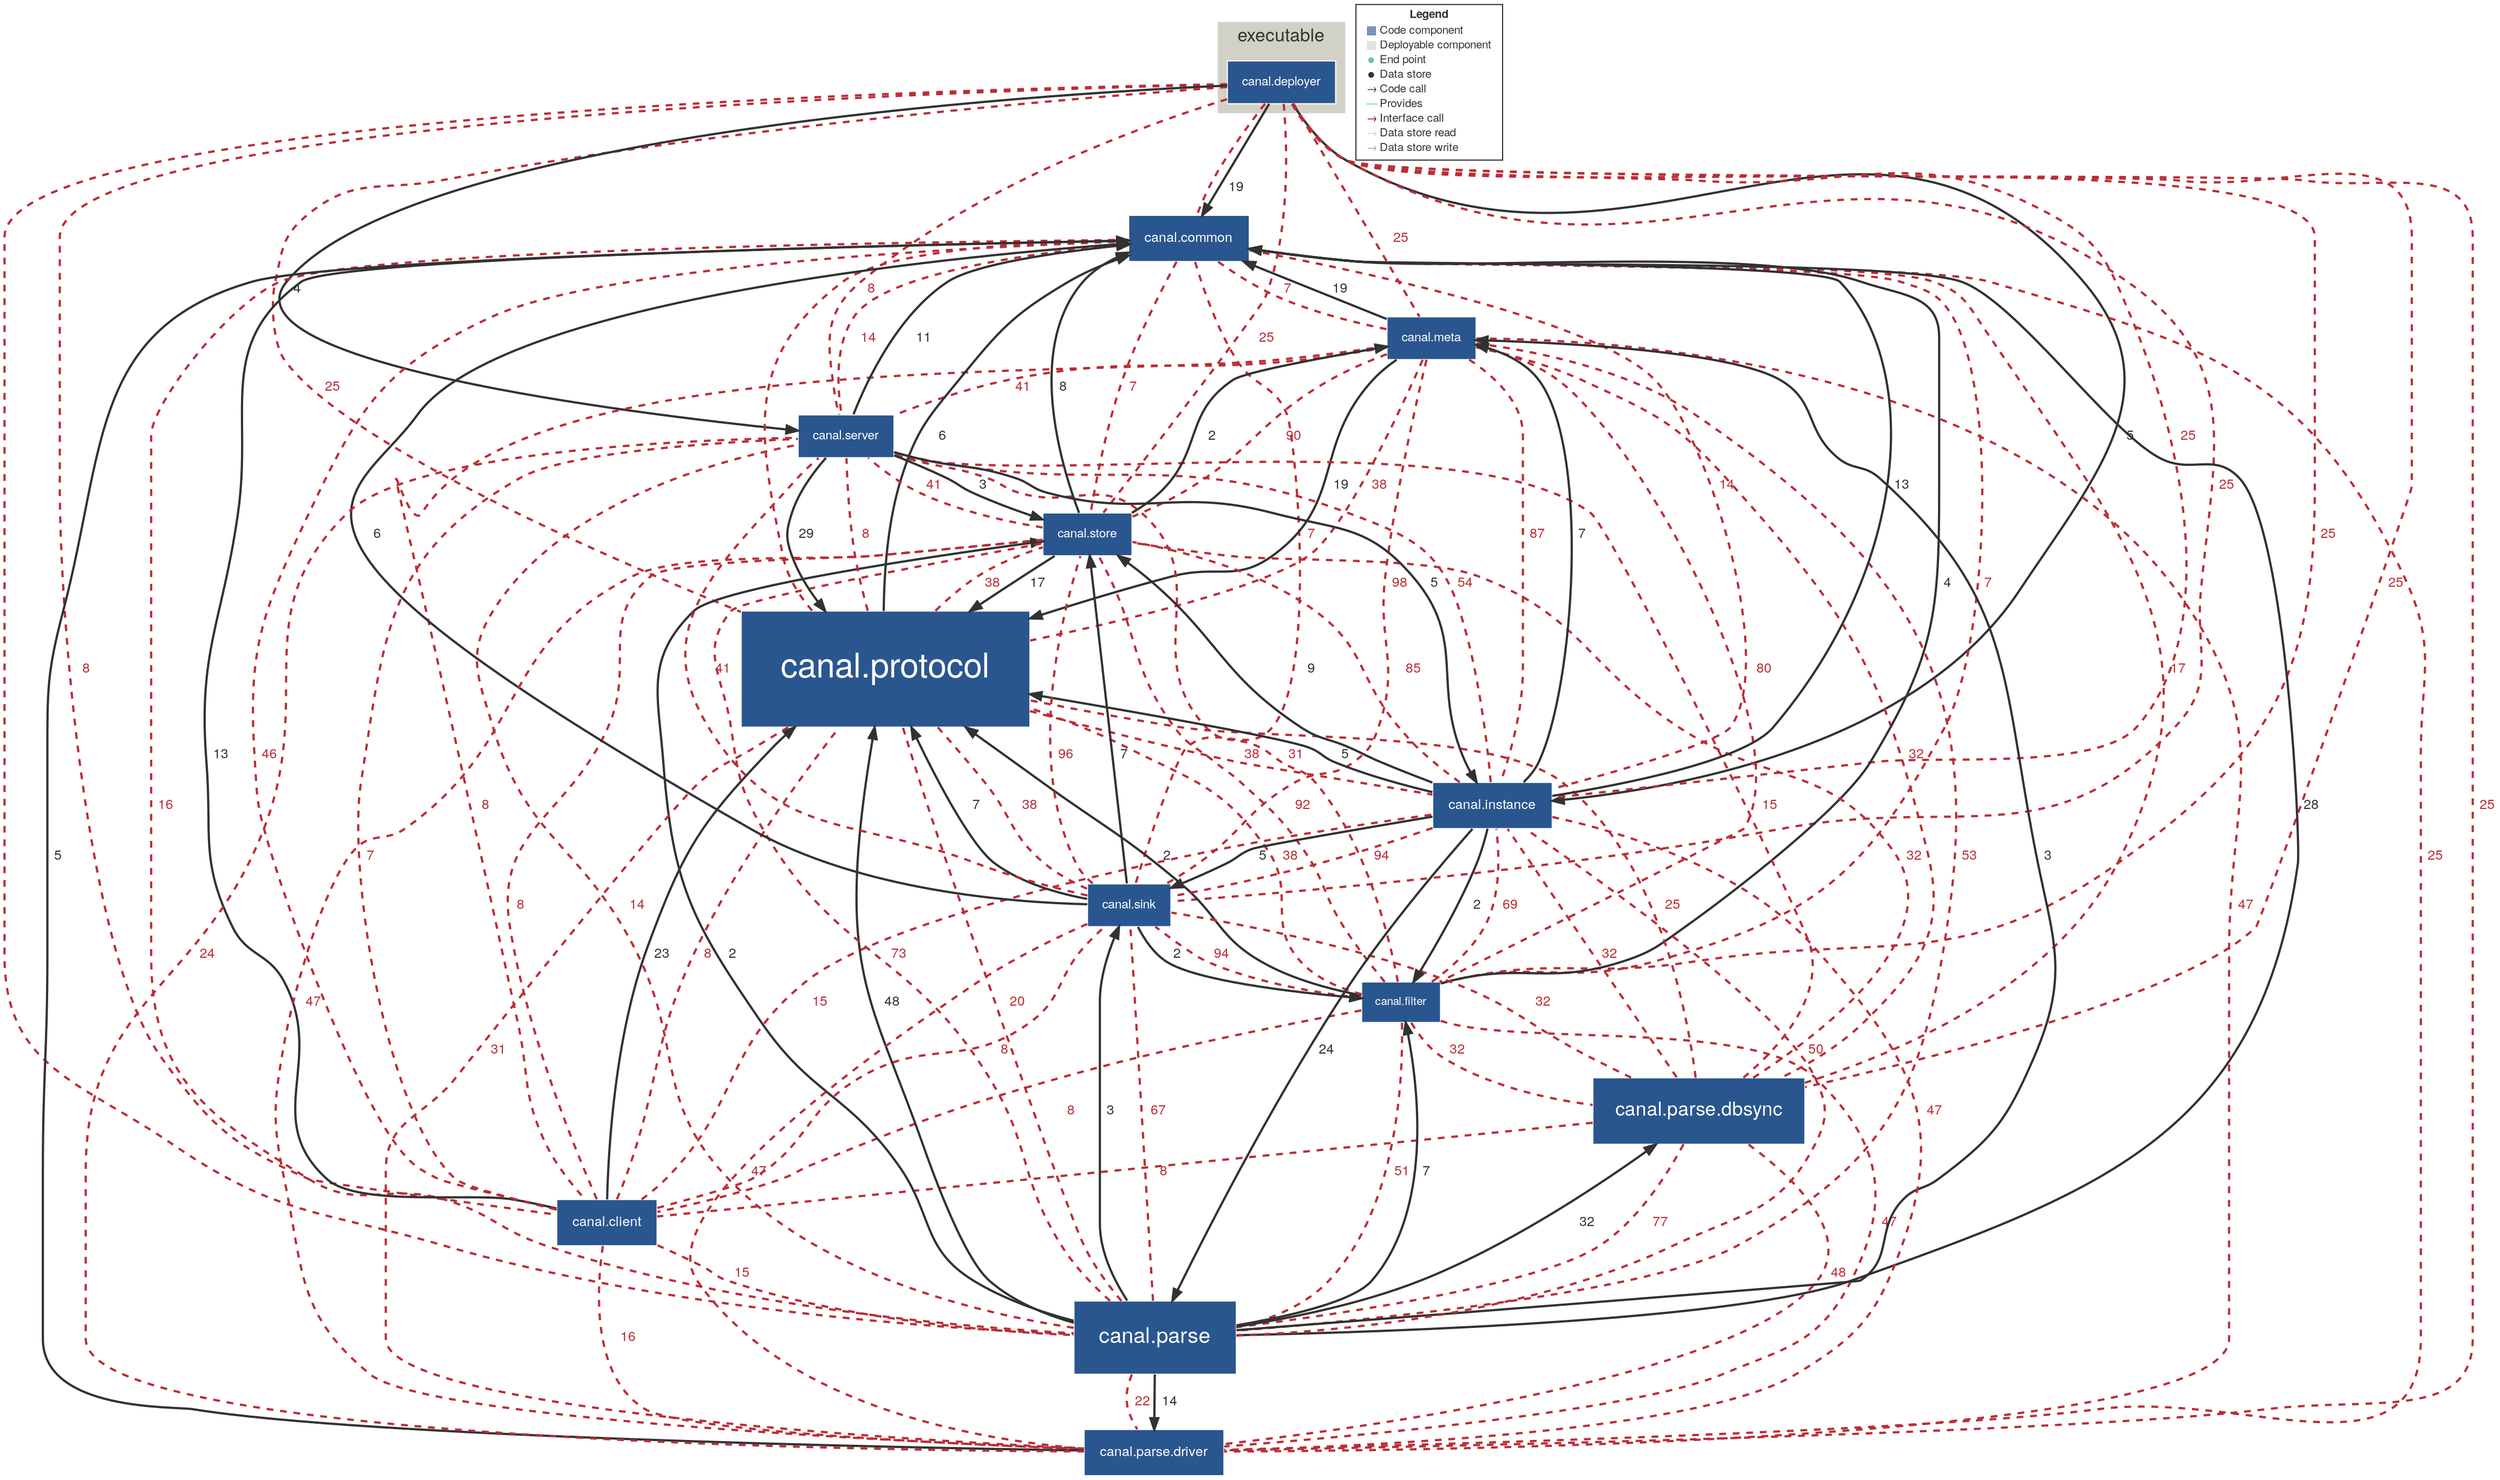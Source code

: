 digraph "Graph" {
compound=true
rankdir=TD
subgraph "cluster-com.alibaba.otter:canal.deployer" {
style="filled"
color="#D2D1C7"
fontname="Helvetica Neue"
fontsize="16"
fontcolor="#323232"
label="executable"
"com.alibaba.otter:canal.deployer@com.alibaba.otter:canal.deployer" [ shape="box" style="filled" fillcolor="#2A568F" penwidth="1" color="#FFFFFF" fontname="Helvetica Neue" fontcolor="#FFFFFF" fontsize="11" margin="0.176" label="canal.deployer" ]
}
"com.alibaba.otter:canal.common@NOT_DEPLOYED" [ shape="box" style="filled" fillcolor="#2A568F" penwidth="1" color="#FFFFFF" fontname="Helvetica Neue" fontcolor="#FFFFFF" fontsize="12" margin="0.192" label="canal.common" ]
"com.alibaba.otter:canal.meta@NOT_DEPLOYED" [ shape="box" style="filled" fillcolor="#2A568F" penwidth="1" color="#FFFFFF" fontname="Helvetica Neue" fontcolor="#FFFFFF" fontsize="11" margin="0.176" label="canal.meta" ]
"com.alibaba.otter:canal.filter@NOT_DEPLOYED" [ shape="box" style="filled" fillcolor="#2A568F" penwidth="1" color="#FFFFFF" fontname="Helvetica Neue" fontcolor="#FFFFFF" fontsize="10" margin="0.16" label="canal.filter" ]
"com.alibaba.otter:canal.parse.dbsync@NOT_DEPLOYED" [ shape="box" style="filled" fillcolor="#2A568F" penwidth="1" color="#FFFFFF" fontname="Helvetica Neue" fontcolor="#FFFFFF" fontsize="17" margin="0.272" label="canal.parse.dbsync" ]
"com.alibaba.otter:canal.client@NOT_DEPLOYED" [ shape="box" style="filled" fillcolor="#2A568F" penwidth="1" color="#FFFFFF" fontname="Helvetica Neue" fontcolor="#FFFFFF" fontsize="12" margin="0.192" label="canal.client" ]
"com.alibaba.otter:canal.parse@NOT_DEPLOYED" [ shape="box" style="filled" fillcolor="#2A568F" penwidth="1" color="#FFFFFF" fontname="Helvetica Neue" fontcolor="#FFFFFF" fontsize="19" margin="0.304" label="canal.parse" ]
"com.alibaba.otter:canal.protocol@NOT_DEPLOYED" [ shape="box" style="filled" fillcolor="#2A568F" penwidth="1" color="#FFFFFF" fontname="Helvetica Neue" fontcolor="#FFFFFF" fontsize="30" margin="0.48" label="canal.protocol" ]
"com.alibaba.otter:canal.instance@NOT_DEPLOYED" [ shape="box" style="filled" fillcolor="#2A568F" penwidth="1" color="#FFFFFF" fontname="Helvetica Neue" fontcolor="#FFFFFF" fontsize="12" margin="0.192" label="canal.instance" ]
"com.alibaba.otter:canal.sink@NOT_DEPLOYED" [ shape="box" style="filled" fillcolor="#2A568F" penwidth="1" color="#FFFFFF" fontname="Helvetica Neue" fontcolor="#FFFFFF" fontsize="11" margin="0.176" label="canal.sink" ]
"com.alibaba.otter:canal.store@NOT_DEPLOYED" [ shape="box" style="filled" fillcolor="#2A568F" penwidth="1" color="#FFFFFF" fontname="Helvetica Neue" fontcolor="#FFFFFF" fontsize="11" margin="0.176" label="canal.store" ]
"com.alibaba.otter:canal.parse.driver@NOT_DEPLOYED" [ shape="box" style="filled" fillcolor="#2A568F" penwidth="1" color="#FFFFFF" fontname="Helvetica Neue" fontcolor="#FFFFFF" fontsize="12" margin="0.192" label="canal.parse.driver" ]
"com.alibaba.otter:canal.server@NOT_DEPLOYED" [ shape="box" style="filled" fillcolor="#2A568F" penwidth="1" color="#FFFFFF" fontname="Helvetica Neue" fontcolor="#FFFFFF" fontsize="11" margin="0.176" label="canal.server" ]
"com.alibaba.otter:canal.deployer@com.alibaba.otter:canal.deployer" -> "com.alibaba.otter:canal.common@NOT_DEPLOYED" [ penwidth="2" color="#323232" fontcolor="#323232" fontname="Helvetica Neue" fontsize="12" label="  19" ]
"com.alibaba.otter:canal.deployer@com.alibaba.otter:canal.deployer" -> "com.alibaba.otter:canal.instance@NOT_DEPLOYED" [ penwidth="2" color="#323232" fontcolor="#323232" fontname="Helvetica Neue" fontsize="12" label="  5" ]
"com.alibaba.otter:canal.deployer@com.alibaba.otter:canal.deployer" -> "com.alibaba.otter:canal.server@NOT_DEPLOYED" [ penwidth="2" color="#323232" fontcolor="#323232" fontname="Helvetica Neue" fontsize="12" label="  4" ]
"com.alibaba.otter:canal.meta@NOT_DEPLOYED" -> "com.alibaba.otter:canal.common@NOT_DEPLOYED" [ penwidth="2" color="#323232" fontcolor="#323232" fontname="Helvetica Neue" fontsize="12" label="  19" ]
"com.alibaba.otter:canal.meta@NOT_DEPLOYED" -> "com.alibaba.otter:canal.protocol@NOT_DEPLOYED" [ penwidth="2" color="#323232" fontcolor="#323232" fontname="Helvetica Neue" fontsize="12" label="  19" ]
"com.alibaba.otter:canal.filter@NOT_DEPLOYED" -> "com.alibaba.otter:canal.common@NOT_DEPLOYED" [ penwidth="2" color="#323232" fontcolor="#323232" fontname="Helvetica Neue" fontsize="12" label="  4" ]
"com.alibaba.otter:canal.filter@NOT_DEPLOYED" -> "com.alibaba.otter:canal.protocol@NOT_DEPLOYED" [ penwidth="2" color="#323232" fontcolor="#323232" fontname="Helvetica Neue" fontsize="12" label="  2" ]
"com.alibaba.otter:canal.client@NOT_DEPLOYED" -> "com.alibaba.otter:canal.common@NOT_DEPLOYED" [ penwidth="2" color="#323232" fontcolor="#323232" fontname="Helvetica Neue" fontsize="12" label="  13" ]
"com.alibaba.otter:canal.client@NOT_DEPLOYED" -> "com.alibaba.otter:canal.protocol@NOT_DEPLOYED" [ penwidth="2" color="#323232" fontcolor="#323232" fontname="Helvetica Neue" fontsize="12" label="  23" ]
"com.alibaba.otter:canal.parse@NOT_DEPLOYED" -> "com.alibaba.otter:canal.common@NOT_DEPLOYED" [ penwidth="2" color="#323232" fontcolor="#323232" fontname="Helvetica Neue" fontsize="12" label="  28" ]
"com.alibaba.otter:canal.parse@NOT_DEPLOYED" -> "com.alibaba.otter:canal.meta@NOT_DEPLOYED" [ penwidth="2" color="#323232" fontcolor="#323232" fontname="Helvetica Neue" fontsize="12" label="  3" ]
"com.alibaba.otter:canal.parse@NOT_DEPLOYED" -> "com.alibaba.otter:canal.filter@NOT_DEPLOYED" [ penwidth="2" color="#323232" fontcolor="#323232" fontname="Helvetica Neue" fontsize="12" label="  7" ]
"com.alibaba.otter:canal.parse@NOT_DEPLOYED" -> "com.alibaba.otter:canal.parse.dbsync@NOT_DEPLOYED" [ penwidth="2" color="#323232" fontcolor="#323232" fontname="Helvetica Neue" fontsize="12" label="  32" ]
"com.alibaba.otter:canal.parse@NOT_DEPLOYED" -> "com.alibaba.otter:canal.protocol@NOT_DEPLOYED" [ penwidth="2" color="#323232" fontcolor="#323232" fontname="Helvetica Neue" fontsize="12" label="  48" ]
"com.alibaba.otter:canal.parse@NOT_DEPLOYED" -> "com.alibaba.otter:canal.sink@NOT_DEPLOYED" [ penwidth="2" color="#323232" fontcolor="#323232" fontname="Helvetica Neue" fontsize="12" label="  3" ]
"com.alibaba.otter:canal.parse@NOT_DEPLOYED" -> "com.alibaba.otter:canal.store@NOT_DEPLOYED" [ penwidth="2" color="#323232" fontcolor="#323232" fontname="Helvetica Neue" fontsize="12" label="  2" ]
"com.alibaba.otter:canal.parse@NOT_DEPLOYED" -> "com.alibaba.otter:canal.parse.driver@NOT_DEPLOYED" [ penwidth="2" color="#323232" fontcolor="#323232" fontname="Helvetica Neue" fontsize="12" label="  14" ]
"com.alibaba.otter:canal.protocol@NOT_DEPLOYED" -> "com.alibaba.otter:canal.common@NOT_DEPLOYED" [ penwidth="2" color="#323232" fontcolor="#323232" fontname="Helvetica Neue" fontsize="12" label="  6" ]
"com.alibaba.otter:canal.instance@NOT_DEPLOYED" -> "com.alibaba.otter:canal.common@NOT_DEPLOYED" [ penwidth="2" color="#323232" fontcolor="#323232" fontname="Helvetica Neue" fontsize="12" label="  13" ]
"com.alibaba.otter:canal.instance@NOT_DEPLOYED" -> "com.alibaba.otter:canal.meta@NOT_DEPLOYED" [ penwidth="2" color="#323232" fontcolor="#323232" fontname="Helvetica Neue" fontsize="12" label="  7" ]
"com.alibaba.otter:canal.instance@NOT_DEPLOYED" -> "com.alibaba.otter:canal.filter@NOT_DEPLOYED" [ penwidth="2" color="#323232" fontcolor="#323232" fontname="Helvetica Neue" fontsize="12" label="  2" ]
"com.alibaba.otter:canal.instance@NOT_DEPLOYED" -> "com.alibaba.otter:canal.parse@NOT_DEPLOYED" [ penwidth="2" color="#323232" fontcolor="#323232" fontname="Helvetica Neue" fontsize="12" label="  24" ]
"com.alibaba.otter:canal.instance@NOT_DEPLOYED" -> "com.alibaba.otter:canal.protocol@NOT_DEPLOYED" [ penwidth="2" color="#323232" fontcolor="#323232" fontname="Helvetica Neue" fontsize="12" label="  5" ]
"com.alibaba.otter:canal.instance@NOT_DEPLOYED" -> "com.alibaba.otter:canal.sink@NOT_DEPLOYED" [ penwidth="2" color="#323232" fontcolor="#323232" fontname="Helvetica Neue" fontsize="12" label="  5" ]
"com.alibaba.otter:canal.instance@NOT_DEPLOYED" -> "com.alibaba.otter:canal.store@NOT_DEPLOYED" [ penwidth="2" color="#323232" fontcolor="#323232" fontname="Helvetica Neue" fontsize="12" label="  9" ]
"com.alibaba.otter:canal.sink@NOT_DEPLOYED" -> "com.alibaba.otter:canal.common@NOT_DEPLOYED" [ penwidth="2" color="#323232" fontcolor="#323232" fontname="Helvetica Neue" fontsize="12" label="  6" ]
"com.alibaba.otter:canal.sink@NOT_DEPLOYED" -> "com.alibaba.otter:canal.filter@NOT_DEPLOYED" [ penwidth="2" color="#323232" fontcolor="#323232" fontname="Helvetica Neue" fontsize="12" label="  2" ]
"com.alibaba.otter:canal.sink@NOT_DEPLOYED" -> "com.alibaba.otter:canal.protocol@NOT_DEPLOYED" [ penwidth="2" color="#323232" fontcolor="#323232" fontname="Helvetica Neue" fontsize="12" label="  7" ]
"com.alibaba.otter:canal.sink@NOT_DEPLOYED" -> "com.alibaba.otter:canal.store@NOT_DEPLOYED" [ penwidth="2" color="#323232" fontcolor="#323232" fontname="Helvetica Neue" fontsize="12" label="  7" ]
"com.alibaba.otter:canal.store@NOT_DEPLOYED" -> "com.alibaba.otter:canal.common@NOT_DEPLOYED" [ penwidth="2" color="#323232" fontcolor="#323232" fontname="Helvetica Neue" fontsize="12" label="  8" ]
"com.alibaba.otter:canal.store@NOT_DEPLOYED" -> "com.alibaba.otter:canal.meta@NOT_DEPLOYED" [ penwidth="2" color="#323232" fontcolor="#323232" fontname="Helvetica Neue" fontsize="12" label="  2" ]
"com.alibaba.otter:canal.store@NOT_DEPLOYED" -> "com.alibaba.otter:canal.protocol@NOT_DEPLOYED" [ penwidth="2" color="#323232" fontcolor="#323232" fontname="Helvetica Neue" fontsize="12" label="  17" ]
"com.alibaba.otter:canal.parse.driver@NOT_DEPLOYED" -> "com.alibaba.otter:canal.common@NOT_DEPLOYED" [ penwidth="2" color="#323232" fontcolor="#323232" fontname="Helvetica Neue" fontsize="12" label="  5" ]
"com.alibaba.otter:canal.server@NOT_DEPLOYED" -> "com.alibaba.otter:canal.common@NOT_DEPLOYED" [ penwidth="2" color="#323232" fontcolor="#323232" fontname="Helvetica Neue" fontsize="12" label="  11" ]
"com.alibaba.otter:canal.server@NOT_DEPLOYED" -> "com.alibaba.otter:canal.protocol@NOT_DEPLOYED" [ penwidth="2" color="#323232" fontcolor="#323232" fontname="Helvetica Neue" fontsize="12" label="  29" ]
"com.alibaba.otter:canal.server@NOT_DEPLOYED" -> "com.alibaba.otter:canal.instance@NOT_DEPLOYED" [ penwidth="2" color="#323232" fontcolor="#323232" fontname="Helvetica Neue" fontsize="12" label="  5" ]
"com.alibaba.otter:canal.server@NOT_DEPLOYED" -> "com.alibaba.otter:canal.store@NOT_DEPLOYED" [ penwidth="2" color="#323232" fontcolor="#323232" fontname="Helvetica Neue" fontsize="12" label="  3" ]
"com.alibaba.otter:canal.deployer@com.alibaba.otter:canal.deployer" -> "com.alibaba.otter:canal.common@NOT_DEPLOYED" [ penwidth="2" color="#bb2d36" fontcolor="#bb2d36" fontname="Helvetica Neue" fontsize="12" arrowhead="both" style="dashed" label="" ]
"com.alibaba.otter:canal.deployer@com.alibaba.otter:canal.deployer" -> "com.alibaba.otter:canal.meta@NOT_DEPLOYED" [ penwidth="2" color="#bb2d36" fontcolor="#bb2d36" fontname="Helvetica Neue" fontsize="12" arrowhead="both" style="dashed" label="  25" ]
"com.alibaba.otter:canal.deployer@com.alibaba.otter:canal.deployer" -> "com.alibaba.otter:canal.filter@NOT_DEPLOYED" [ penwidth="2" color="#bb2d36" fontcolor="#bb2d36" fontname="Helvetica Neue" fontsize="12" arrowhead="both" style="dashed" label="  25" ]
"com.alibaba.otter:canal.deployer@com.alibaba.otter:canal.deployer" -> "com.alibaba.otter:canal.parse.dbsync@NOT_DEPLOYED" [ penwidth="2" color="#bb2d36" fontcolor="#bb2d36" fontname="Helvetica Neue" fontsize="12" arrowhead="both" style="dashed" label="  25" ]
"com.alibaba.otter:canal.deployer@com.alibaba.otter:canal.deployer" -> "com.alibaba.otter:canal.client@NOT_DEPLOYED" [ penwidth="2" color="#bb2d36" fontcolor="#bb2d36" fontname="Helvetica Neue" fontsize="12" arrowhead="both" style="dashed" label="  8" ]
"com.alibaba.otter:canal.deployer@com.alibaba.otter:canal.deployer" -> "com.alibaba.otter:canal.parse@NOT_DEPLOYED" [ penwidth="2" color="#bb2d36" fontcolor="#bb2d36" fontname="Helvetica Neue" fontsize="12" arrowhead="both" style="dashed" label="" ]
"com.alibaba.otter:canal.deployer@com.alibaba.otter:canal.deployer" -> "com.alibaba.otter:canal.protocol@NOT_DEPLOYED" [ penwidth="2" color="#bb2d36" fontcolor="#bb2d36" fontname="Helvetica Neue" fontsize="12" arrowhead="both" style="dashed" label="  25" ]
"com.alibaba.otter:canal.deployer@com.alibaba.otter:canal.deployer" -> "com.alibaba.otter:canal.instance@NOT_DEPLOYED" [ penwidth="2" color="#bb2d36" fontcolor="#bb2d36" fontname="Helvetica Neue" fontsize="12" arrowhead="both" style="dashed" label="  25" ]
"com.alibaba.otter:canal.deployer@com.alibaba.otter:canal.deployer" -> "com.alibaba.otter:canal.sink@NOT_DEPLOYED" [ penwidth="2" color="#bb2d36" fontcolor="#bb2d36" fontname="Helvetica Neue" fontsize="12" arrowhead="both" style="dashed" label="  25" ]
"com.alibaba.otter:canal.deployer@com.alibaba.otter:canal.deployer" -> "com.alibaba.otter:canal.store@NOT_DEPLOYED" [ penwidth="2" color="#bb2d36" fontcolor="#bb2d36" fontname="Helvetica Neue" fontsize="12" arrowhead="both" style="dashed" label="  25" ]
"com.alibaba.otter:canal.deployer@com.alibaba.otter:canal.deployer" -> "com.alibaba.otter:canal.parse.driver@NOT_DEPLOYED" [ penwidth="2" color="#bb2d36" fontcolor="#bb2d36" fontname="Helvetica Neue" fontsize="12" arrowhead="both" style="dashed" label="  25" ]
"com.alibaba.otter:canal.deployer@com.alibaba.otter:canal.deployer" -> "com.alibaba.otter:canal.server@NOT_DEPLOYED" [ penwidth="2" color="#bb2d36" fontcolor="#bb2d36" fontname="Helvetica Neue" fontsize="12" arrowhead="both" style="dashed" label="  8" ]
"com.alibaba.otter:canal.common@NOT_DEPLOYED" -> "com.alibaba.otter:canal.meta@NOT_DEPLOYED" [ penwidth="2" color="#bb2d36" fontcolor="#bb2d36" fontname="Helvetica Neue" fontsize="12" arrowhead="both" style="dashed" label="  7" ]
"com.alibaba.otter:canal.common@NOT_DEPLOYED" -> "com.alibaba.otter:canal.filter@NOT_DEPLOYED" [ penwidth="2" color="#bb2d36" fontcolor="#bb2d36" fontname="Helvetica Neue" fontsize="12" arrowhead="both" style="dashed" label="  7" ]
"com.alibaba.otter:canal.common@NOT_DEPLOYED" -> "com.alibaba.otter:canal.parse.dbsync@NOT_DEPLOYED" [ penwidth="2" color="#bb2d36" fontcolor="#bb2d36" fontname="Helvetica Neue" fontsize="12" arrowhead="both" style="dashed" label="  17" ]
"com.alibaba.otter:canal.common@NOT_DEPLOYED" -> "com.alibaba.otter:canal.client@NOT_DEPLOYED" [ penwidth="2" color="#bb2d36" fontcolor="#bb2d36" fontname="Helvetica Neue" fontsize="12" arrowhead="both" style="dashed" label="  46" ]
"com.alibaba.otter:canal.common@NOT_DEPLOYED" -> "com.alibaba.otter:canal.parse@NOT_DEPLOYED" [ penwidth="2" color="#bb2d36" fontcolor="#bb2d36" fontname="Helvetica Neue" fontsize="12" arrowhead="both" style="dashed" label="  16" ]
"com.alibaba.otter:canal.common@NOT_DEPLOYED" -> "com.alibaba.otter:canal.protocol@NOT_DEPLOYED" [ penwidth="2" color="#bb2d36" fontcolor="#bb2d36" fontname="Helvetica Neue" fontsize="12" arrowhead="both" style="dashed" label="" ]
"com.alibaba.otter:canal.common@NOT_DEPLOYED" -> "com.alibaba.otter:canal.instance@NOT_DEPLOYED" [ penwidth="2" color="#bb2d36" fontcolor="#bb2d36" fontname="Helvetica Neue" fontsize="12" arrowhead="both" style="dashed" label="  14" ]
"com.alibaba.otter:canal.common@NOT_DEPLOYED" -> "com.alibaba.otter:canal.sink@NOT_DEPLOYED" [ penwidth="2" color="#bb2d36" fontcolor="#bb2d36" fontname="Helvetica Neue" fontsize="12" arrowhead="both" style="dashed" label="  7" ]
"com.alibaba.otter:canal.common@NOT_DEPLOYED" -> "com.alibaba.otter:canal.store@NOT_DEPLOYED" [ penwidth="2" color="#bb2d36" fontcolor="#bb2d36" fontname="Helvetica Neue" fontsize="12" arrowhead="both" style="dashed" label="  7" ]
"com.alibaba.otter:canal.common@NOT_DEPLOYED" -> "com.alibaba.otter:canal.parse.driver@NOT_DEPLOYED" [ penwidth="2" color="#bb2d36" fontcolor="#bb2d36" fontname="Helvetica Neue" fontsize="12" arrowhead="both" style="dashed" label="  25" ]
"com.alibaba.otter:canal.common@NOT_DEPLOYED" -> "com.alibaba.otter:canal.server@NOT_DEPLOYED" [ penwidth="2" color="#bb2d36" fontcolor="#bb2d36" fontname="Helvetica Neue" fontsize="12" arrowhead="both" style="dashed" label="  14" ]
"com.alibaba.otter:canal.meta@NOT_DEPLOYED" -> "com.alibaba.otter:canal.filter@NOT_DEPLOYED" [ penwidth="2" color="#bb2d36" fontcolor="#bb2d36" fontname="Helvetica Neue" fontsize="12" arrowhead="both" style="dashed" label="  80" ]
"com.alibaba.otter:canal.meta@NOT_DEPLOYED" -> "com.alibaba.otter:canal.parse.dbsync@NOT_DEPLOYED" [ penwidth="2" color="#bb2d36" fontcolor="#bb2d36" fontname="Helvetica Neue" fontsize="12" arrowhead="both" style="dashed" label="  32" ]
"com.alibaba.otter:canal.meta@NOT_DEPLOYED" -> "com.alibaba.otter:canal.client@NOT_DEPLOYED" [ penwidth="2" color="#bb2d36" fontcolor="#bb2d36" fontname="Helvetica Neue" fontsize="12" arrowhead="both" style="dashed" label="  8" ]
"com.alibaba.otter:canal.meta@NOT_DEPLOYED" -> "com.alibaba.otter:canal.parse@NOT_DEPLOYED" [ penwidth="2" color="#bb2d36" fontcolor="#bb2d36" fontname="Helvetica Neue" fontsize="12" arrowhead="both" style="dashed" label="  53" ]
"com.alibaba.otter:canal.meta@NOT_DEPLOYED" -> "com.alibaba.otter:canal.protocol@NOT_DEPLOYED" [ penwidth="2" color="#bb2d36" fontcolor="#bb2d36" fontname="Helvetica Neue" fontsize="12" arrowhead="both" style="dashed" label="  38" ]
"com.alibaba.otter:canal.meta@NOT_DEPLOYED" -> "com.alibaba.otter:canal.instance@NOT_DEPLOYED" [ penwidth="2" color="#bb2d36" fontcolor="#bb2d36" fontname="Helvetica Neue" fontsize="12" arrowhead="both" style="dashed" label="  87" ]
"com.alibaba.otter:canal.meta@NOT_DEPLOYED" -> "com.alibaba.otter:canal.sink@NOT_DEPLOYED" [ penwidth="2" color="#bb2d36" fontcolor="#bb2d36" fontname="Helvetica Neue" fontsize="12" arrowhead="both" style="dashed" label="  98" ]
"com.alibaba.otter:canal.meta@NOT_DEPLOYED" -> "com.alibaba.otter:canal.store@NOT_DEPLOYED" [ penwidth="2" color="#bb2d36" fontcolor="#bb2d36" fontname="Helvetica Neue" fontsize="12" arrowhead="both" style="dashed" label="  90" ]
"com.alibaba.otter:canal.meta@NOT_DEPLOYED" -> "com.alibaba.otter:canal.parse.driver@NOT_DEPLOYED" [ penwidth="2" color="#bb2d36" fontcolor="#bb2d36" fontname="Helvetica Neue" fontsize="12" arrowhead="both" style="dashed" label="  47" ]
"com.alibaba.otter:canal.meta@NOT_DEPLOYED" -> "com.alibaba.otter:canal.server@NOT_DEPLOYED" [ penwidth="2" color="#bb2d36" fontcolor="#bb2d36" fontname="Helvetica Neue" fontsize="12" arrowhead="both" style="dashed" label="  41" ]
"com.alibaba.otter:canal.filter@NOT_DEPLOYED" -> "com.alibaba.otter:canal.parse.dbsync@NOT_DEPLOYED" [ penwidth="2" color="#bb2d36" fontcolor="#bb2d36" fontname="Helvetica Neue" fontsize="12" arrowhead="both" style="dashed" label="  32" ]
"com.alibaba.otter:canal.filter@NOT_DEPLOYED" -> "com.alibaba.otter:canal.client@NOT_DEPLOYED" [ penwidth="2" color="#bb2d36" fontcolor="#bb2d36" fontname="Helvetica Neue" fontsize="12" arrowhead="both" style="dashed" label="  8" ]
"com.alibaba.otter:canal.filter@NOT_DEPLOYED" -> "com.alibaba.otter:canal.parse@NOT_DEPLOYED" [ penwidth="2" color="#bb2d36" fontcolor="#bb2d36" fontname="Helvetica Neue" fontsize="12" arrowhead="both" style="dashed" label="  51" ]
"com.alibaba.otter:canal.filter@NOT_DEPLOYED" -> "com.alibaba.otter:canal.protocol@NOT_DEPLOYED" [ penwidth="2" color="#bb2d36" fontcolor="#bb2d36" fontname="Helvetica Neue" fontsize="12" arrowhead="both" style="dashed" label="  38" ]
"com.alibaba.otter:canal.filter@NOT_DEPLOYED" -> "com.alibaba.otter:canal.instance@NOT_DEPLOYED" [ penwidth="2" color="#bb2d36" fontcolor="#bb2d36" fontname="Helvetica Neue" fontsize="12" arrowhead="both" style="dashed" label="  69" ]
"com.alibaba.otter:canal.filter@NOT_DEPLOYED" -> "com.alibaba.otter:canal.sink@NOT_DEPLOYED" [ penwidth="2" color="#bb2d36" fontcolor="#bb2d36" fontname="Helvetica Neue" fontsize="12" arrowhead="both" style="dashed" label="  94" ]
"com.alibaba.otter:canal.filter@NOT_DEPLOYED" -> "com.alibaba.otter:canal.store@NOT_DEPLOYED" [ penwidth="2" color="#bb2d36" fontcolor="#bb2d36" fontname="Helvetica Neue" fontsize="12" arrowhead="both" style="dashed" label="  92" ]
"com.alibaba.otter:canal.filter@NOT_DEPLOYED" -> "com.alibaba.otter:canal.parse.driver@NOT_DEPLOYED" [ penwidth="2" color="#bb2d36" fontcolor="#bb2d36" fontname="Helvetica Neue" fontsize="12" arrowhead="both" style="dashed" label="  47" ]
"com.alibaba.otter:canal.filter@NOT_DEPLOYED" -> "com.alibaba.otter:canal.server@NOT_DEPLOYED" [ penwidth="2" color="#bb2d36" fontcolor="#bb2d36" fontname="Helvetica Neue" fontsize="12" arrowhead="both" style="dashed" label="  31" ]
"com.alibaba.otter:canal.parse.dbsync@NOT_DEPLOYED" -> "com.alibaba.otter:canal.client@NOT_DEPLOYED" [ penwidth="2" color="#bb2d36" fontcolor="#bb2d36" fontname="Helvetica Neue" fontsize="12" arrowhead="both" style="dashed" label="  8" ]
"com.alibaba.otter:canal.parse.dbsync@NOT_DEPLOYED" -> "com.alibaba.otter:canal.parse@NOT_DEPLOYED" [ penwidth="2" color="#bb2d36" fontcolor="#bb2d36" fontname="Helvetica Neue" fontsize="12" arrowhead="both" style="dashed" label="  77" ]
"com.alibaba.otter:canal.parse.dbsync@NOT_DEPLOYED" -> "com.alibaba.otter:canal.protocol@NOT_DEPLOYED" [ penwidth="2" color="#bb2d36" fontcolor="#bb2d36" fontname="Helvetica Neue" fontsize="12" arrowhead="both" style="dashed" label="  25" ]
"com.alibaba.otter:canal.parse.dbsync@NOT_DEPLOYED" -> "com.alibaba.otter:canal.instance@NOT_DEPLOYED" [ penwidth="2" color="#bb2d36" fontcolor="#bb2d36" fontname="Helvetica Neue" fontsize="12" arrowhead="both" style="dashed" label="  32" ]
"com.alibaba.otter:canal.parse.dbsync@NOT_DEPLOYED" -> "com.alibaba.otter:canal.sink@NOT_DEPLOYED" [ penwidth="2" color="#bb2d36" fontcolor="#bb2d36" fontname="Helvetica Neue" fontsize="12" arrowhead="both" style="dashed" label="  32" ]
"com.alibaba.otter:canal.parse.dbsync@NOT_DEPLOYED" -> "com.alibaba.otter:canal.store@NOT_DEPLOYED" [ penwidth="2" color="#bb2d36" fontcolor="#bb2d36" fontname="Helvetica Neue" fontsize="12" arrowhead="both" style="dashed" label="  32" ]
"com.alibaba.otter:canal.parse.dbsync@NOT_DEPLOYED" -> "com.alibaba.otter:canal.parse.driver@NOT_DEPLOYED" [ penwidth="2" color="#bb2d36" fontcolor="#bb2d36" fontname="Helvetica Neue" fontsize="12" arrowhead="both" style="dashed" label="  48" ]
"com.alibaba.otter:canal.parse.dbsync@NOT_DEPLOYED" -> "com.alibaba.otter:canal.server@NOT_DEPLOYED" [ penwidth="2" color="#bb2d36" fontcolor="#bb2d36" fontname="Helvetica Neue" fontsize="12" arrowhead="both" style="dashed" label="  15" ]
"com.alibaba.otter:canal.client@NOT_DEPLOYED" -> "com.alibaba.otter:canal.parse@NOT_DEPLOYED" [ penwidth="2" color="#bb2d36" fontcolor="#bb2d36" fontname="Helvetica Neue" fontsize="12" arrowhead="both" style="dashed" label="  15" ]
"com.alibaba.otter:canal.client@NOT_DEPLOYED" -> "com.alibaba.otter:canal.protocol@NOT_DEPLOYED" [ penwidth="2" color="#bb2d36" fontcolor="#bb2d36" fontname="Helvetica Neue" fontsize="12" arrowhead="both" style="dashed" label="  8" ]
"com.alibaba.otter:canal.client@NOT_DEPLOYED" -> "com.alibaba.otter:canal.instance@NOT_DEPLOYED" [ penwidth="2" color="#bb2d36" fontcolor="#bb2d36" fontname="Helvetica Neue" fontsize="12" arrowhead="both" style="dashed" label="  15" ]
"com.alibaba.otter:canal.client@NOT_DEPLOYED" -> "com.alibaba.otter:canal.sink@NOT_DEPLOYED" [ penwidth="2" color="#bb2d36" fontcolor="#bb2d36" fontname="Helvetica Neue" fontsize="12" arrowhead="both" style="dashed" label="  8" ]
"com.alibaba.otter:canal.client@NOT_DEPLOYED" -> "com.alibaba.otter:canal.store@NOT_DEPLOYED" [ penwidth="2" color="#bb2d36" fontcolor="#bb2d36" fontname="Helvetica Neue" fontsize="12" arrowhead="both" style="dashed" label="  8" ]
"com.alibaba.otter:canal.client@NOT_DEPLOYED" -> "com.alibaba.otter:canal.parse.driver@NOT_DEPLOYED" [ penwidth="2" color="#bb2d36" fontcolor="#bb2d36" fontname="Helvetica Neue" fontsize="12" arrowhead="both" style="dashed" label="  16" ]
"com.alibaba.otter:canal.client@NOT_DEPLOYED" -> "com.alibaba.otter:canal.server@NOT_DEPLOYED" [ penwidth="2" color="#bb2d36" fontcolor="#bb2d36" fontname="Helvetica Neue" fontsize="12" arrowhead="both" style="dashed" label="  7" ]
"com.alibaba.otter:canal.parse@NOT_DEPLOYED" -> "com.alibaba.otter:canal.protocol@NOT_DEPLOYED" [ penwidth="2" color="#bb2d36" fontcolor="#bb2d36" fontname="Helvetica Neue" fontsize="12" arrowhead="both" style="dashed" label="  20" ]
"com.alibaba.otter:canal.parse@NOT_DEPLOYED" -> "com.alibaba.otter:canal.instance@NOT_DEPLOYED" [ penwidth="2" color="#bb2d36" fontcolor="#bb2d36" fontname="Helvetica Neue" fontsize="12" arrowhead="both" style="dashed" label="  50" ]
"com.alibaba.otter:canal.parse@NOT_DEPLOYED" -> "com.alibaba.otter:canal.sink@NOT_DEPLOYED" [ penwidth="2" color="#bb2d36" fontcolor="#bb2d36" fontname="Helvetica Neue" fontsize="12" arrowhead="both" style="dashed" label="  67" ]
"com.alibaba.otter:canal.parse@NOT_DEPLOYED" -> "com.alibaba.otter:canal.store@NOT_DEPLOYED" [ penwidth="2" color="#bb2d36" fontcolor="#bb2d36" fontname="Helvetica Neue" fontsize="12" arrowhead="both" style="dashed" label="  73" ]
"com.alibaba.otter:canal.parse@NOT_DEPLOYED" -> "com.alibaba.otter:canal.parse.driver@NOT_DEPLOYED" [ penwidth="2" color="#bb2d36" fontcolor="#bb2d36" fontname="Helvetica Neue" fontsize="12" arrowhead="both" style="dashed" label="  22" ]
"com.alibaba.otter:canal.parse@NOT_DEPLOYED" -> "com.alibaba.otter:canal.server@NOT_DEPLOYED" [ penwidth="2" color="#bb2d36" fontcolor="#bb2d36" fontname="Helvetica Neue" fontsize="12" arrowhead="both" style="dashed" label="  14" ]
"com.alibaba.otter:canal.protocol@NOT_DEPLOYED" -> "com.alibaba.otter:canal.instance@NOT_DEPLOYED" [ penwidth="2" color="#bb2d36" fontcolor="#bb2d36" fontname="Helvetica Neue" fontsize="12" arrowhead="both" style="dashed" label="  38" ]
"com.alibaba.otter:canal.protocol@NOT_DEPLOYED" -> "com.alibaba.otter:canal.sink@NOT_DEPLOYED" [ penwidth="2" color="#bb2d36" fontcolor="#bb2d36" fontname="Helvetica Neue" fontsize="12" arrowhead="both" style="dashed" label="  38" ]
"com.alibaba.otter:canal.protocol@NOT_DEPLOYED" -> "com.alibaba.otter:canal.store@NOT_DEPLOYED" [ penwidth="2" color="#bb2d36" fontcolor="#bb2d36" fontname="Helvetica Neue" fontsize="12" arrowhead="both" style="dashed" label="  38" ]
"com.alibaba.otter:canal.protocol@NOT_DEPLOYED" -> "com.alibaba.otter:canal.parse.driver@NOT_DEPLOYED" [ penwidth="2" color="#bb2d36" fontcolor="#bb2d36" fontname="Helvetica Neue" fontsize="12" arrowhead="both" style="dashed" label="  31" ]
"com.alibaba.otter:canal.protocol@NOT_DEPLOYED" -> "com.alibaba.otter:canal.server@NOT_DEPLOYED" [ penwidth="2" color="#bb2d36" fontcolor="#bb2d36" fontname="Helvetica Neue" fontsize="12" arrowhead="both" style="dashed" label="  8" ]
"com.alibaba.otter:canal.instance@NOT_DEPLOYED" -> "com.alibaba.otter:canal.sink@NOT_DEPLOYED" [ penwidth="2" color="#bb2d36" fontcolor="#bb2d36" fontname="Helvetica Neue" fontsize="12" arrowhead="both" style="dashed" label="  94" ]
"com.alibaba.otter:canal.instance@NOT_DEPLOYED" -> "com.alibaba.otter:canal.store@NOT_DEPLOYED" [ penwidth="2" color="#bb2d36" fontcolor="#bb2d36" fontname="Helvetica Neue" fontsize="12" arrowhead="both" style="dashed" label="  85" ]
"com.alibaba.otter:canal.instance@NOT_DEPLOYED" -> "com.alibaba.otter:canal.parse.driver@NOT_DEPLOYED" [ penwidth="2" color="#bb2d36" fontcolor="#bb2d36" fontname="Helvetica Neue" fontsize="12" arrowhead="both" style="dashed" label="  47" ]
"com.alibaba.otter:canal.instance@NOT_DEPLOYED" -> "com.alibaba.otter:canal.server@NOT_DEPLOYED" [ penwidth="2" color="#bb2d36" fontcolor="#bb2d36" fontname="Helvetica Neue" fontsize="12" arrowhead="both" style="dashed" label="  54" ]
"com.alibaba.otter:canal.sink@NOT_DEPLOYED" -> "com.alibaba.otter:canal.store@NOT_DEPLOYED" [ penwidth="2" color="#bb2d36" fontcolor="#bb2d36" fontname="Helvetica Neue" fontsize="12" arrowhead="both" style="dashed" label="  96" ]
"com.alibaba.otter:canal.sink@NOT_DEPLOYED" -> "com.alibaba.otter:canal.parse.driver@NOT_DEPLOYED" [ penwidth="2" color="#bb2d36" fontcolor="#bb2d36" fontname="Helvetica Neue" fontsize="12" arrowhead="both" style="dashed" label="  47" ]
"com.alibaba.otter:canal.sink@NOT_DEPLOYED" -> "com.alibaba.otter:canal.server@NOT_DEPLOYED" [ penwidth="2" color="#bb2d36" fontcolor="#bb2d36" fontname="Helvetica Neue" fontsize="12" arrowhead="both" style="dashed" label="  41" ]
"com.alibaba.otter:canal.store@NOT_DEPLOYED" -> "com.alibaba.otter:canal.parse.driver@NOT_DEPLOYED" [ penwidth="2" color="#bb2d36" fontcolor="#bb2d36" fontname="Helvetica Neue" fontsize="12" arrowhead="both" style="dashed" label="  47" ]
"com.alibaba.otter:canal.store@NOT_DEPLOYED" -> "com.alibaba.otter:canal.server@NOT_DEPLOYED" [ penwidth="2" color="#bb2d36" fontcolor="#bb2d36" fontname="Helvetica Neue" fontsize="12" arrowhead="both" style="dashed" label="  41" ]
"com.alibaba.otter:canal.parse.driver@NOT_DEPLOYED" -> "com.alibaba.otter:canal.server@NOT_DEPLOYED" [ penwidth="2" color="#bb2d36" fontcolor="#bb2d36" fontname="Helvetica Neue" fontsize="12" arrowhead="both" style="dashed" label="  24" ]
"LEGEND" [ shape="box" style="filled" fillcolor="#FFFFFF" penwidth="1" color="#323232" fontname="Helvetica Neue" fontcolor="#323232" fontsize="10" label=<<TABLE BORDER="0" CELLPADDING="1" CELLSPACING="0">
<TR><TD COLSPAN="2"><B>Legend</B></TD></TR>
<TR><TD><FONT COLOR="#2A568F">&#9638;</FONT></TD><TD ALIGN="left">Code component</TD></TR>
<TR><TD><FONT COLOR="#D2D1C7">&#9638;</FONT></TD><TD ALIGN="left">Deployable component</TD></TR>
<TR><TD><FONT COLOR="#72C0B4">&#9679;</FONT></TD><TD ALIGN="left">End point</TD></TR>
<TR><TD><FONT COLOR="#323232">&#9679;</FONT></TD><TD ALIGN="left">Data store</TD></TR>
<TR><TD><FONT COLOR="#323232">&rarr;</FONT></TD><TD ALIGN="left">Code call</TD></TR>
<TR><TD><FONT COLOR="#72C0B4">&#8212;</FONT></TD><TD ALIGN="left">Provides</TD></TR>
<TR><TD><FONT COLOR="#820445">&rarr;</FONT></TD><TD ALIGN="left">Interface call</TD></TR>
<TR><TD><FONT COLOR="#D2D1C7">&rarr;</FONT></TD><TD ALIGN="left">Data store read</TD></TR>
<TR><TD><FONT COLOR="#A4A38F">&rarr;</FONT></TD><TD ALIGN="left">Data store write</TD></TR>
</TABLE>
>  ]
}
